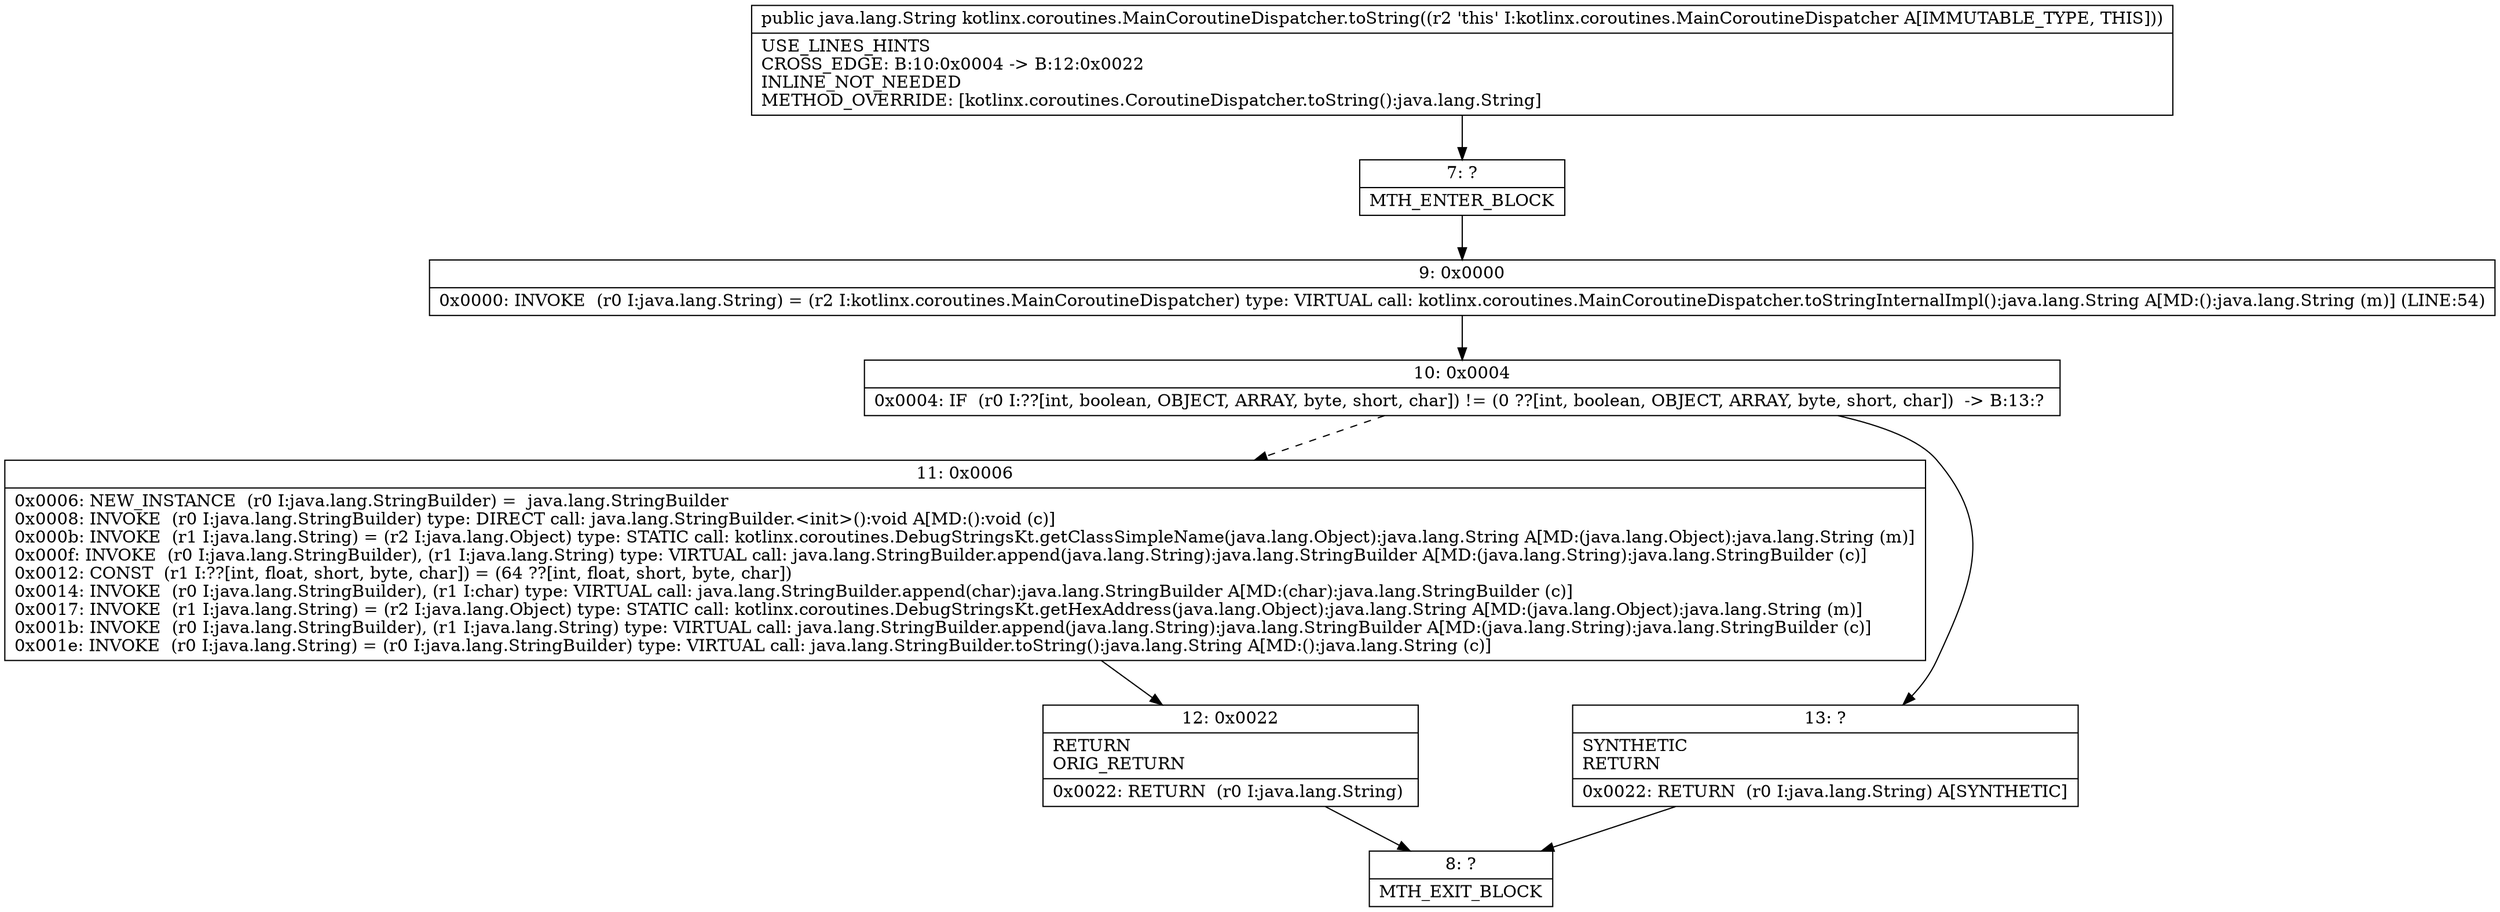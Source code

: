 digraph "CFG forkotlinx.coroutines.MainCoroutineDispatcher.toString()Ljava\/lang\/String;" {
Node_7 [shape=record,label="{7\:\ ?|MTH_ENTER_BLOCK\l}"];
Node_9 [shape=record,label="{9\:\ 0x0000|0x0000: INVOKE  (r0 I:java.lang.String) = (r2 I:kotlinx.coroutines.MainCoroutineDispatcher) type: VIRTUAL call: kotlinx.coroutines.MainCoroutineDispatcher.toStringInternalImpl():java.lang.String A[MD:():java.lang.String (m)] (LINE:54)\l}"];
Node_10 [shape=record,label="{10\:\ 0x0004|0x0004: IF  (r0 I:??[int, boolean, OBJECT, ARRAY, byte, short, char]) != (0 ??[int, boolean, OBJECT, ARRAY, byte, short, char])  \-\> B:13:? \l}"];
Node_11 [shape=record,label="{11\:\ 0x0006|0x0006: NEW_INSTANCE  (r0 I:java.lang.StringBuilder) =  java.lang.StringBuilder \l0x0008: INVOKE  (r0 I:java.lang.StringBuilder) type: DIRECT call: java.lang.StringBuilder.\<init\>():void A[MD:():void (c)]\l0x000b: INVOKE  (r1 I:java.lang.String) = (r2 I:java.lang.Object) type: STATIC call: kotlinx.coroutines.DebugStringsKt.getClassSimpleName(java.lang.Object):java.lang.String A[MD:(java.lang.Object):java.lang.String (m)]\l0x000f: INVOKE  (r0 I:java.lang.StringBuilder), (r1 I:java.lang.String) type: VIRTUAL call: java.lang.StringBuilder.append(java.lang.String):java.lang.StringBuilder A[MD:(java.lang.String):java.lang.StringBuilder (c)]\l0x0012: CONST  (r1 I:??[int, float, short, byte, char]) = (64 ??[int, float, short, byte, char]) \l0x0014: INVOKE  (r0 I:java.lang.StringBuilder), (r1 I:char) type: VIRTUAL call: java.lang.StringBuilder.append(char):java.lang.StringBuilder A[MD:(char):java.lang.StringBuilder (c)]\l0x0017: INVOKE  (r1 I:java.lang.String) = (r2 I:java.lang.Object) type: STATIC call: kotlinx.coroutines.DebugStringsKt.getHexAddress(java.lang.Object):java.lang.String A[MD:(java.lang.Object):java.lang.String (m)]\l0x001b: INVOKE  (r0 I:java.lang.StringBuilder), (r1 I:java.lang.String) type: VIRTUAL call: java.lang.StringBuilder.append(java.lang.String):java.lang.StringBuilder A[MD:(java.lang.String):java.lang.StringBuilder (c)]\l0x001e: INVOKE  (r0 I:java.lang.String) = (r0 I:java.lang.StringBuilder) type: VIRTUAL call: java.lang.StringBuilder.toString():java.lang.String A[MD:():java.lang.String (c)]\l}"];
Node_12 [shape=record,label="{12\:\ 0x0022|RETURN\lORIG_RETURN\l|0x0022: RETURN  (r0 I:java.lang.String) \l}"];
Node_8 [shape=record,label="{8\:\ ?|MTH_EXIT_BLOCK\l}"];
Node_13 [shape=record,label="{13\:\ ?|SYNTHETIC\lRETURN\l|0x0022: RETURN  (r0 I:java.lang.String) A[SYNTHETIC]\l}"];
MethodNode[shape=record,label="{public java.lang.String kotlinx.coroutines.MainCoroutineDispatcher.toString((r2 'this' I:kotlinx.coroutines.MainCoroutineDispatcher A[IMMUTABLE_TYPE, THIS]))  | USE_LINES_HINTS\lCROSS_EDGE: B:10:0x0004 \-\> B:12:0x0022\lINLINE_NOT_NEEDED\lMETHOD_OVERRIDE: [kotlinx.coroutines.CoroutineDispatcher.toString():java.lang.String]\l}"];
MethodNode -> Node_7;Node_7 -> Node_9;
Node_9 -> Node_10;
Node_10 -> Node_11[style=dashed];
Node_10 -> Node_13;
Node_11 -> Node_12;
Node_12 -> Node_8;
Node_13 -> Node_8;
}

